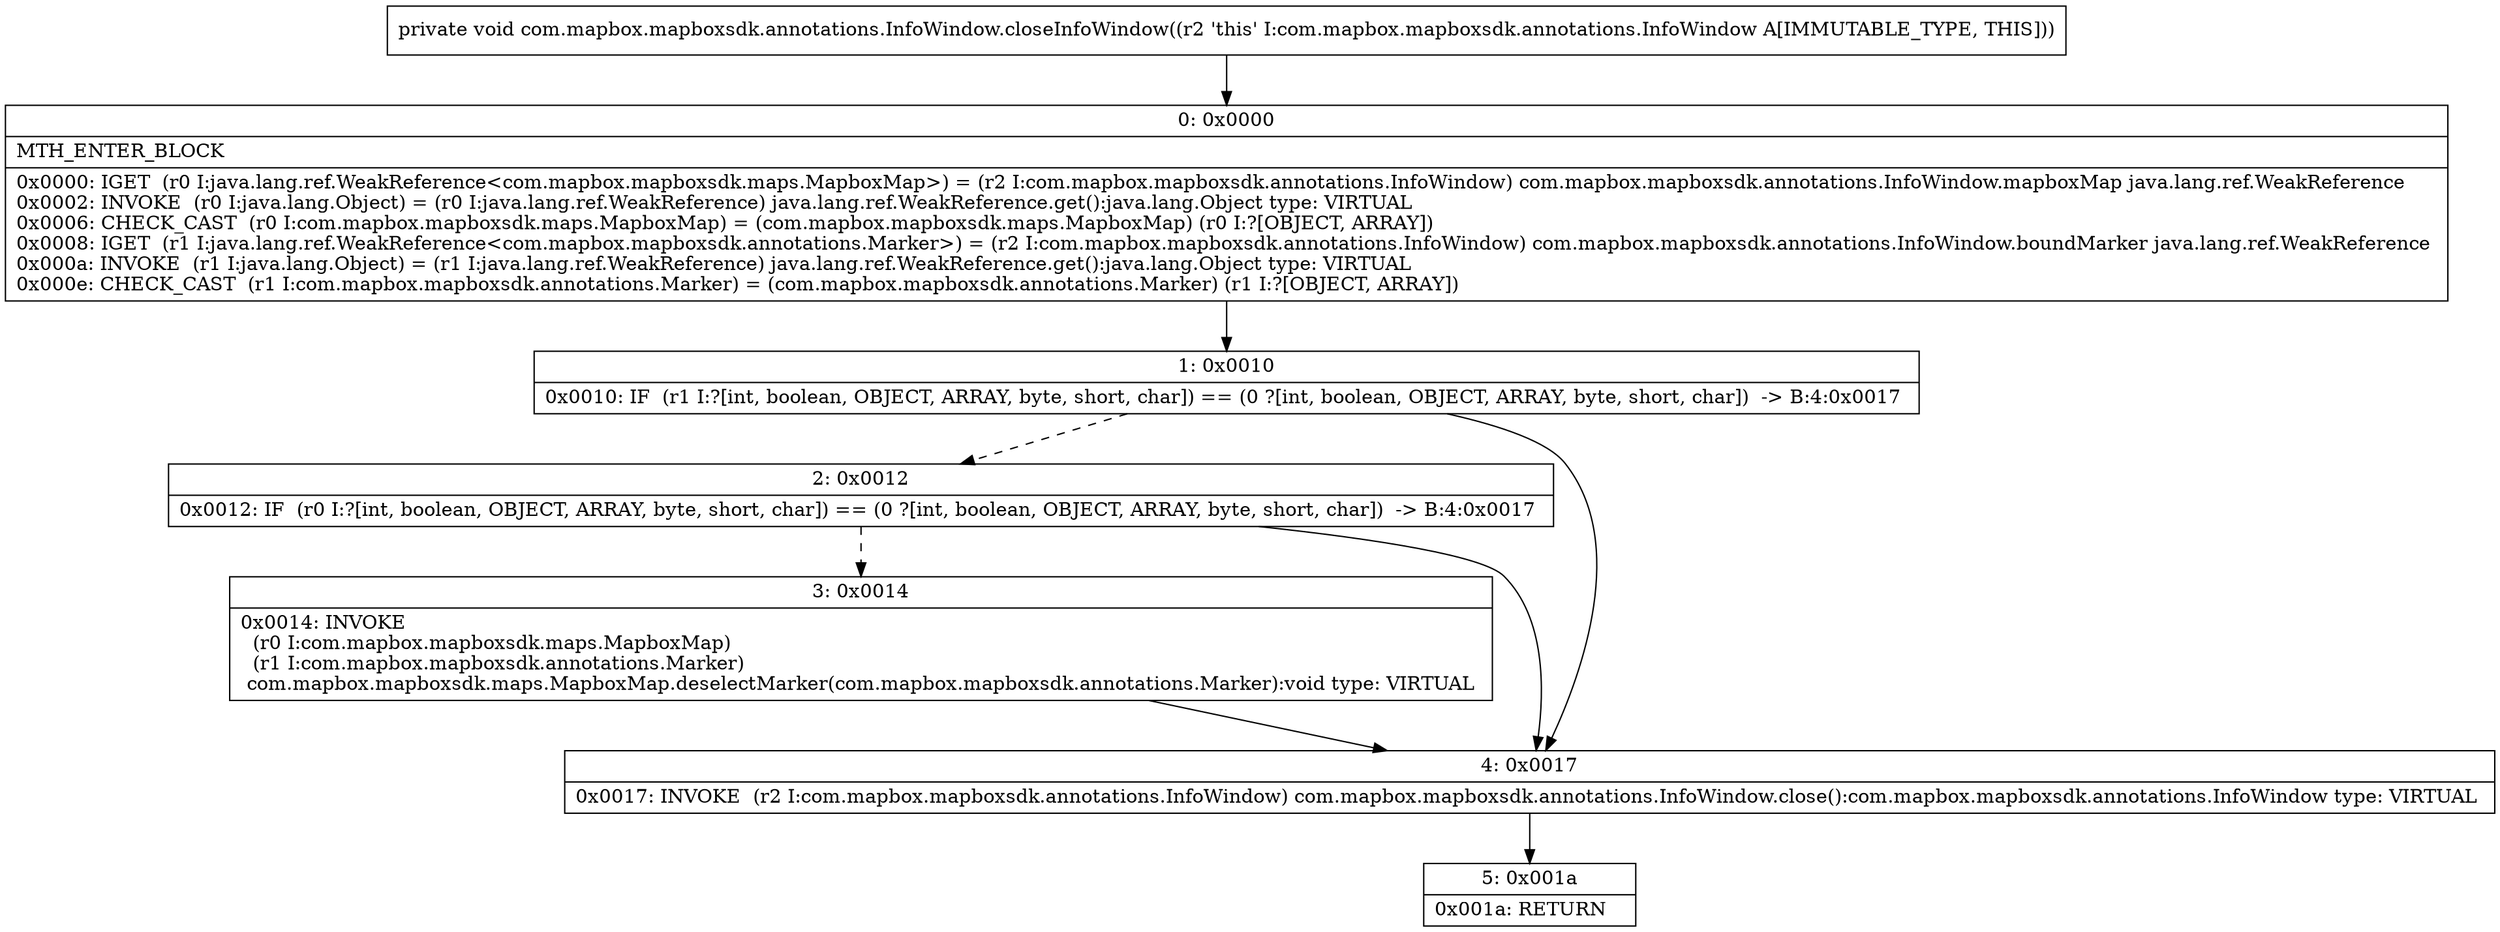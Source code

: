 digraph "CFG forcom.mapbox.mapboxsdk.annotations.InfoWindow.closeInfoWindow()V" {
Node_0 [shape=record,label="{0\:\ 0x0000|MTH_ENTER_BLOCK\l|0x0000: IGET  (r0 I:java.lang.ref.WeakReference\<com.mapbox.mapboxsdk.maps.MapboxMap\>) = (r2 I:com.mapbox.mapboxsdk.annotations.InfoWindow) com.mapbox.mapboxsdk.annotations.InfoWindow.mapboxMap java.lang.ref.WeakReference \l0x0002: INVOKE  (r0 I:java.lang.Object) = (r0 I:java.lang.ref.WeakReference) java.lang.ref.WeakReference.get():java.lang.Object type: VIRTUAL \l0x0006: CHECK_CAST  (r0 I:com.mapbox.mapboxsdk.maps.MapboxMap) = (com.mapbox.mapboxsdk.maps.MapboxMap) (r0 I:?[OBJECT, ARRAY]) \l0x0008: IGET  (r1 I:java.lang.ref.WeakReference\<com.mapbox.mapboxsdk.annotations.Marker\>) = (r2 I:com.mapbox.mapboxsdk.annotations.InfoWindow) com.mapbox.mapboxsdk.annotations.InfoWindow.boundMarker java.lang.ref.WeakReference \l0x000a: INVOKE  (r1 I:java.lang.Object) = (r1 I:java.lang.ref.WeakReference) java.lang.ref.WeakReference.get():java.lang.Object type: VIRTUAL \l0x000e: CHECK_CAST  (r1 I:com.mapbox.mapboxsdk.annotations.Marker) = (com.mapbox.mapboxsdk.annotations.Marker) (r1 I:?[OBJECT, ARRAY]) \l}"];
Node_1 [shape=record,label="{1\:\ 0x0010|0x0010: IF  (r1 I:?[int, boolean, OBJECT, ARRAY, byte, short, char]) == (0 ?[int, boolean, OBJECT, ARRAY, byte, short, char])  \-\> B:4:0x0017 \l}"];
Node_2 [shape=record,label="{2\:\ 0x0012|0x0012: IF  (r0 I:?[int, boolean, OBJECT, ARRAY, byte, short, char]) == (0 ?[int, boolean, OBJECT, ARRAY, byte, short, char])  \-\> B:4:0x0017 \l}"];
Node_3 [shape=record,label="{3\:\ 0x0014|0x0014: INVOKE  \l  (r0 I:com.mapbox.mapboxsdk.maps.MapboxMap)\l  (r1 I:com.mapbox.mapboxsdk.annotations.Marker)\l com.mapbox.mapboxsdk.maps.MapboxMap.deselectMarker(com.mapbox.mapboxsdk.annotations.Marker):void type: VIRTUAL \l}"];
Node_4 [shape=record,label="{4\:\ 0x0017|0x0017: INVOKE  (r2 I:com.mapbox.mapboxsdk.annotations.InfoWindow) com.mapbox.mapboxsdk.annotations.InfoWindow.close():com.mapbox.mapboxsdk.annotations.InfoWindow type: VIRTUAL \l}"];
Node_5 [shape=record,label="{5\:\ 0x001a|0x001a: RETURN   \l}"];
MethodNode[shape=record,label="{private void com.mapbox.mapboxsdk.annotations.InfoWindow.closeInfoWindow((r2 'this' I:com.mapbox.mapboxsdk.annotations.InfoWindow A[IMMUTABLE_TYPE, THIS])) }"];
MethodNode -> Node_0;
Node_0 -> Node_1;
Node_1 -> Node_2[style=dashed];
Node_1 -> Node_4;
Node_2 -> Node_3[style=dashed];
Node_2 -> Node_4;
Node_3 -> Node_4;
Node_4 -> Node_5;
}

